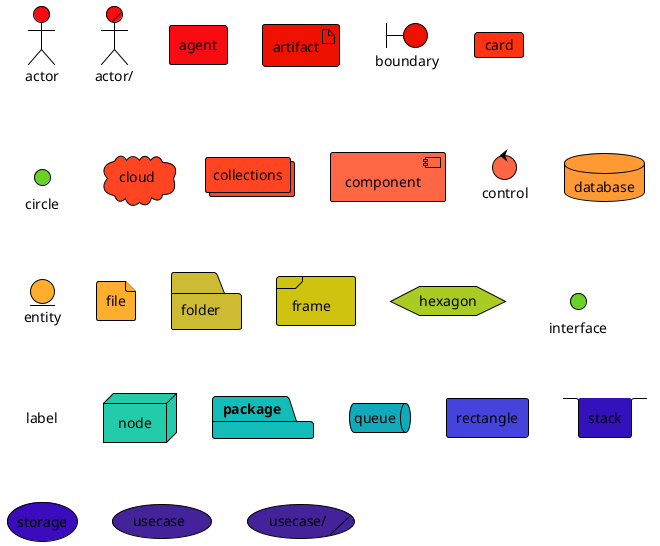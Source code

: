 @startuml
<style>
actor {
BackGroundColor #f80c12
LineThickness 1
LineColor black
}
agent {
BackGroundColor #f80c12
LineThickness 1
LineColor black
}
artifact {
BackGroundColor #ee1100
LineThickness 1
LineColor black
}
boundary {
BackGroundColor #ee1100
LineThickness 1
LineColor black
}
card {
BackGroundColor #ff3311
LineThickness 1
LineColor black
}
circle {
BackGroundColor #ff3311
LineThickness 1
LineColor black
}
cloud {
BackGroundColor #ff4422
LineThickness 1
LineColor black
}
collections {
BackGroundColor #ff4422
LineThickness 1
LineColor black
}
component {
BackGroundColor #ff6644
LineThickness 1
LineColor black
}
control {
BackGroundColor #ff6644
LineThickness 1
LineColor black
}
database {
BackGroundColor #ff9933
LineThickness 1
LineColor black
}
entity {
BackGroundColor #feae2d
LineThickness 1
LineColor black
}
file {
BackGroundColor #feae2d
LineThickness 1
LineColor black
}
folder {
BackGroundColor #ccbb33
LineThickness 1
LineColor black
}
frame {
BackGroundColor #d0c310
LineThickness 1
LineColor black
}
hexagon {
BackGroundColor #aacc22
LineThickness 1
LineColor black
}
interface {
BackGroundColor #69d025
LineThickness 1
LineColor black
}
label {
BackGroundColor black
LineThickness 1
LineColor black
}
node {
BackGroundColor #22ccaa
LineThickness 1
LineColor black
}
package {
BackGroundColor #12bdb9
LineThickness 1
LineColor black
}
queue {
BackGroundColor #11aabb
LineThickness 1
LineColor black
}
rectangle {
BackGroundColor #4444dd
LineThickness 1
LineColor black
}
stack {
BackGroundColor #3311bb
LineThickness 1
LineColor black
}
storage {
BackGroundColor #3b0cbd
LineThickness 1
LineColor black
}
usecase {
BackGroundColor #442299
LineThickness 1
LineColor black
}
</style>
actor actor
actor/ "actor/"
agent agent
artifact artifact
boundary boundary
card card
circle circle
cloud cloud
collections collections
component component
control control
database database
entity entity
file file
folder folder
frame frame
hexagon hexagon
interface interface
label label
node node
package package
queue queue
rectangle rectangle
stack stack
storage storage
usecase usecase
usecase/ "usecase/"
@enduml
